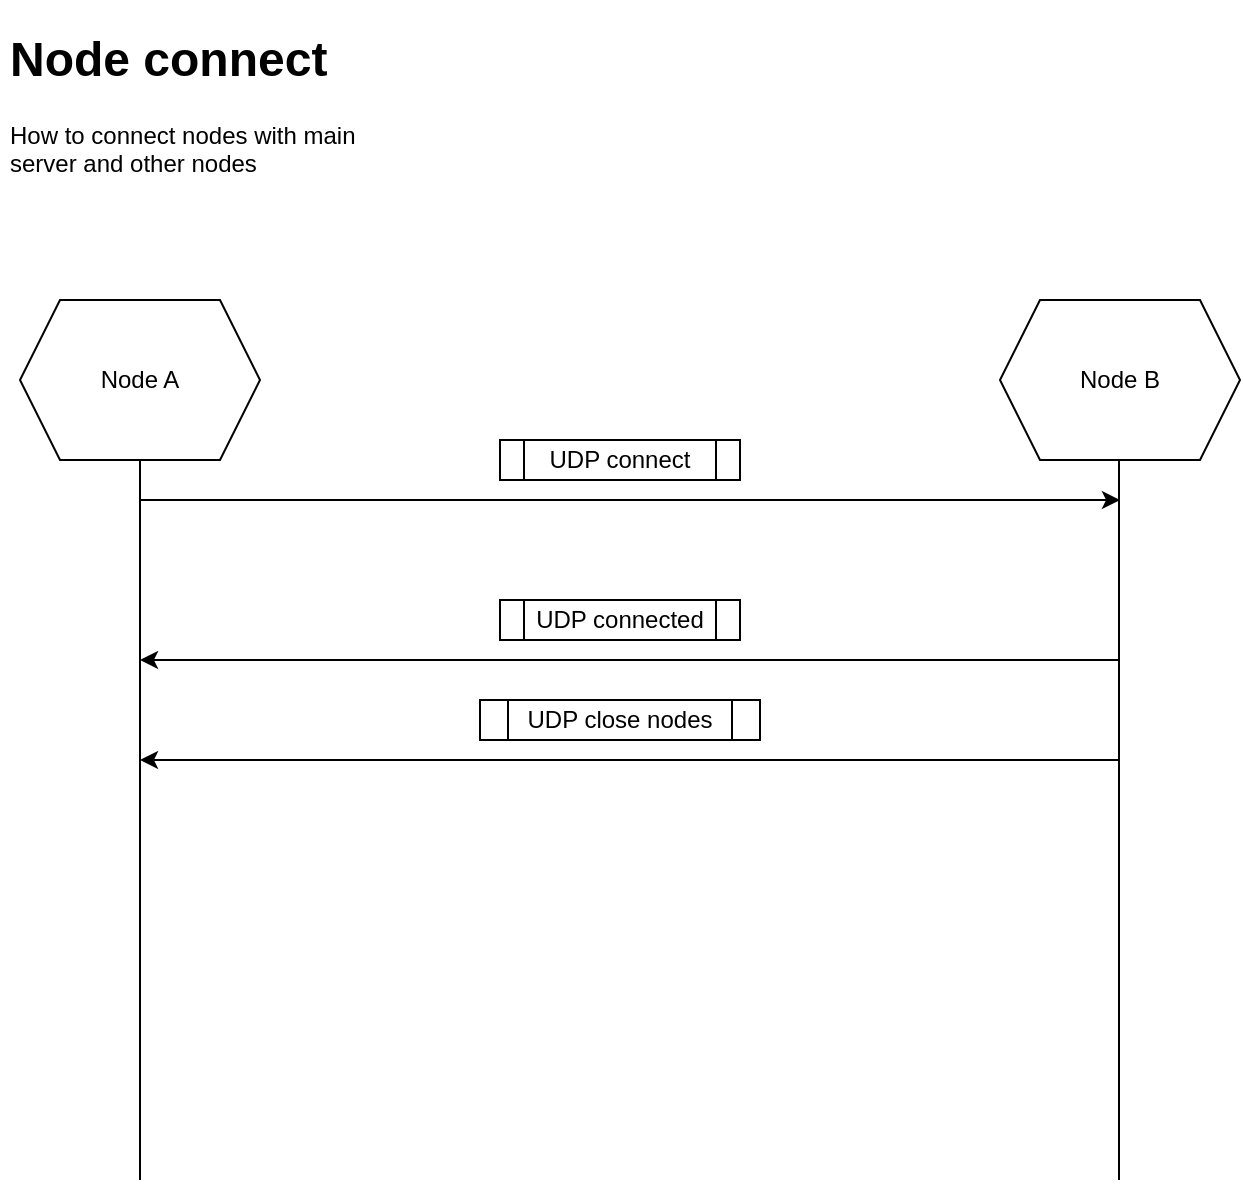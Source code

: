 <mxfile version="22.0.2" type="device">
  <diagram name="Página-1" id="ABRLuvXxa6e-0MsTD6hZ">
    <mxGraphModel dx="897" dy="674" grid="1" gridSize="10" guides="1" tooltips="1" connect="1" arrows="1" fold="1" page="1" pageScale="1" pageWidth="827" pageHeight="1169" math="0" shadow="0">
      <root>
        <mxCell id="0" />
        <mxCell id="1" parent="0" />
        <mxCell id="QQon0u2iEWil_OYXAZgA-1" value="&lt;h1&gt;Node connect&lt;/h1&gt;&lt;p&gt;How to connect nodes with main server and other nodes&lt;/p&gt;" style="text;html=1;strokeColor=none;fillColor=none;spacing=5;spacingTop=-20;whiteSpace=wrap;overflow=hidden;rounded=0;" vertex="1" parent="1">
          <mxGeometry x="80" y="80" width="190" height="120" as="geometry" />
        </mxCell>
        <mxCell id="QQon0u2iEWil_OYXAZgA-2" value="Node A" style="shape=hexagon;perimeter=hexagonPerimeter2;whiteSpace=wrap;html=1;fixedSize=1;" vertex="1" parent="1">
          <mxGeometry x="90" y="220" width="120" height="80" as="geometry" />
        </mxCell>
        <mxCell id="QQon0u2iEWil_OYXAZgA-3" value="Node B" style="shape=hexagon;perimeter=hexagonPerimeter2;whiteSpace=wrap;html=1;fixedSize=1;" vertex="1" parent="1">
          <mxGeometry x="580" y="220" width="120" height="80" as="geometry" />
        </mxCell>
        <mxCell id="QQon0u2iEWil_OYXAZgA-4" value="" style="endArrow=none;html=1;rounded=0;entryX=0.5;entryY=1;entryDx=0;entryDy=0;" edge="1" parent="1" target="QQon0u2iEWil_OYXAZgA-2">
          <mxGeometry width="50" height="50" relative="1" as="geometry">
            <mxPoint x="150" y="660" as="sourcePoint" />
            <mxPoint x="440" y="320" as="targetPoint" />
          </mxGeometry>
        </mxCell>
        <mxCell id="QQon0u2iEWil_OYXAZgA-5" value="" style="endArrow=none;html=1;rounded=0;entryX=0.5;entryY=1;entryDx=0;entryDy=0;" edge="1" parent="1">
          <mxGeometry width="50" height="50" relative="1" as="geometry">
            <mxPoint x="639.5" y="660" as="sourcePoint" />
            <mxPoint x="639.5" y="300" as="targetPoint" />
          </mxGeometry>
        </mxCell>
        <mxCell id="QQon0u2iEWil_OYXAZgA-7" value="" style="endArrow=classic;html=1;rounded=0;" edge="1" parent="1">
          <mxGeometry width="50" height="50" relative="1" as="geometry">
            <mxPoint x="150" y="320" as="sourcePoint" />
            <mxPoint x="640" y="320" as="targetPoint" />
          </mxGeometry>
        </mxCell>
        <mxCell id="QQon0u2iEWil_OYXAZgA-8" value="" style="endArrow=classic;html=1;rounded=0;" edge="1" parent="1">
          <mxGeometry width="50" height="50" relative="1" as="geometry">
            <mxPoint x="640" y="400" as="sourcePoint" />
            <mxPoint x="150" y="400" as="targetPoint" />
          </mxGeometry>
        </mxCell>
        <mxCell id="QQon0u2iEWil_OYXAZgA-9" value="" style="endArrow=classic;html=1;rounded=0;" edge="1" parent="1">
          <mxGeometry width="50" height="50" relative="1" as="geometry">
            <mxPoint x="640" y="450" as="sourcePoint" />
            <mxPoint x="150" y="450" as="targetPoint" />
          </mxGeometry>
        </mxCell>
        <mxCell id="QQon0u2iEWil_OYXAZgA-10" value="UDP connect" style="shape=process;whiteSpace=wrap;html=1;backgroundOutline=1;" vertex="1" parent="1">
          <mxGeometry x="330" y="290" width="120" height="20" as="geometry" />
        </mxCell>
        <mxCell id="QQon0u2iEWil_OYXAZgA-11" value="UDP connected" style="shape=process;whiteSpace=wrap;html=1;backgroundOutline=1;" vertex="1" parent="1">
          <mxGeometry x="330" y="370" width="120" height="20" as="geometry" />
        </mxCell>
        <mxCell id="QQon0u2iEWil_OYXAZgA-12" value="UDP close nodes" style="shape=process;whiteSpace=wrap;html=1;backgroundOutline=1;" vertex="1" parent="1">
          <mxGeometry x="320" y="420" width="140" height="20" as="geometry" />
        </mxCell>
      </root>
    </mxGraphModel>
  </diagram>
</mxfile>
